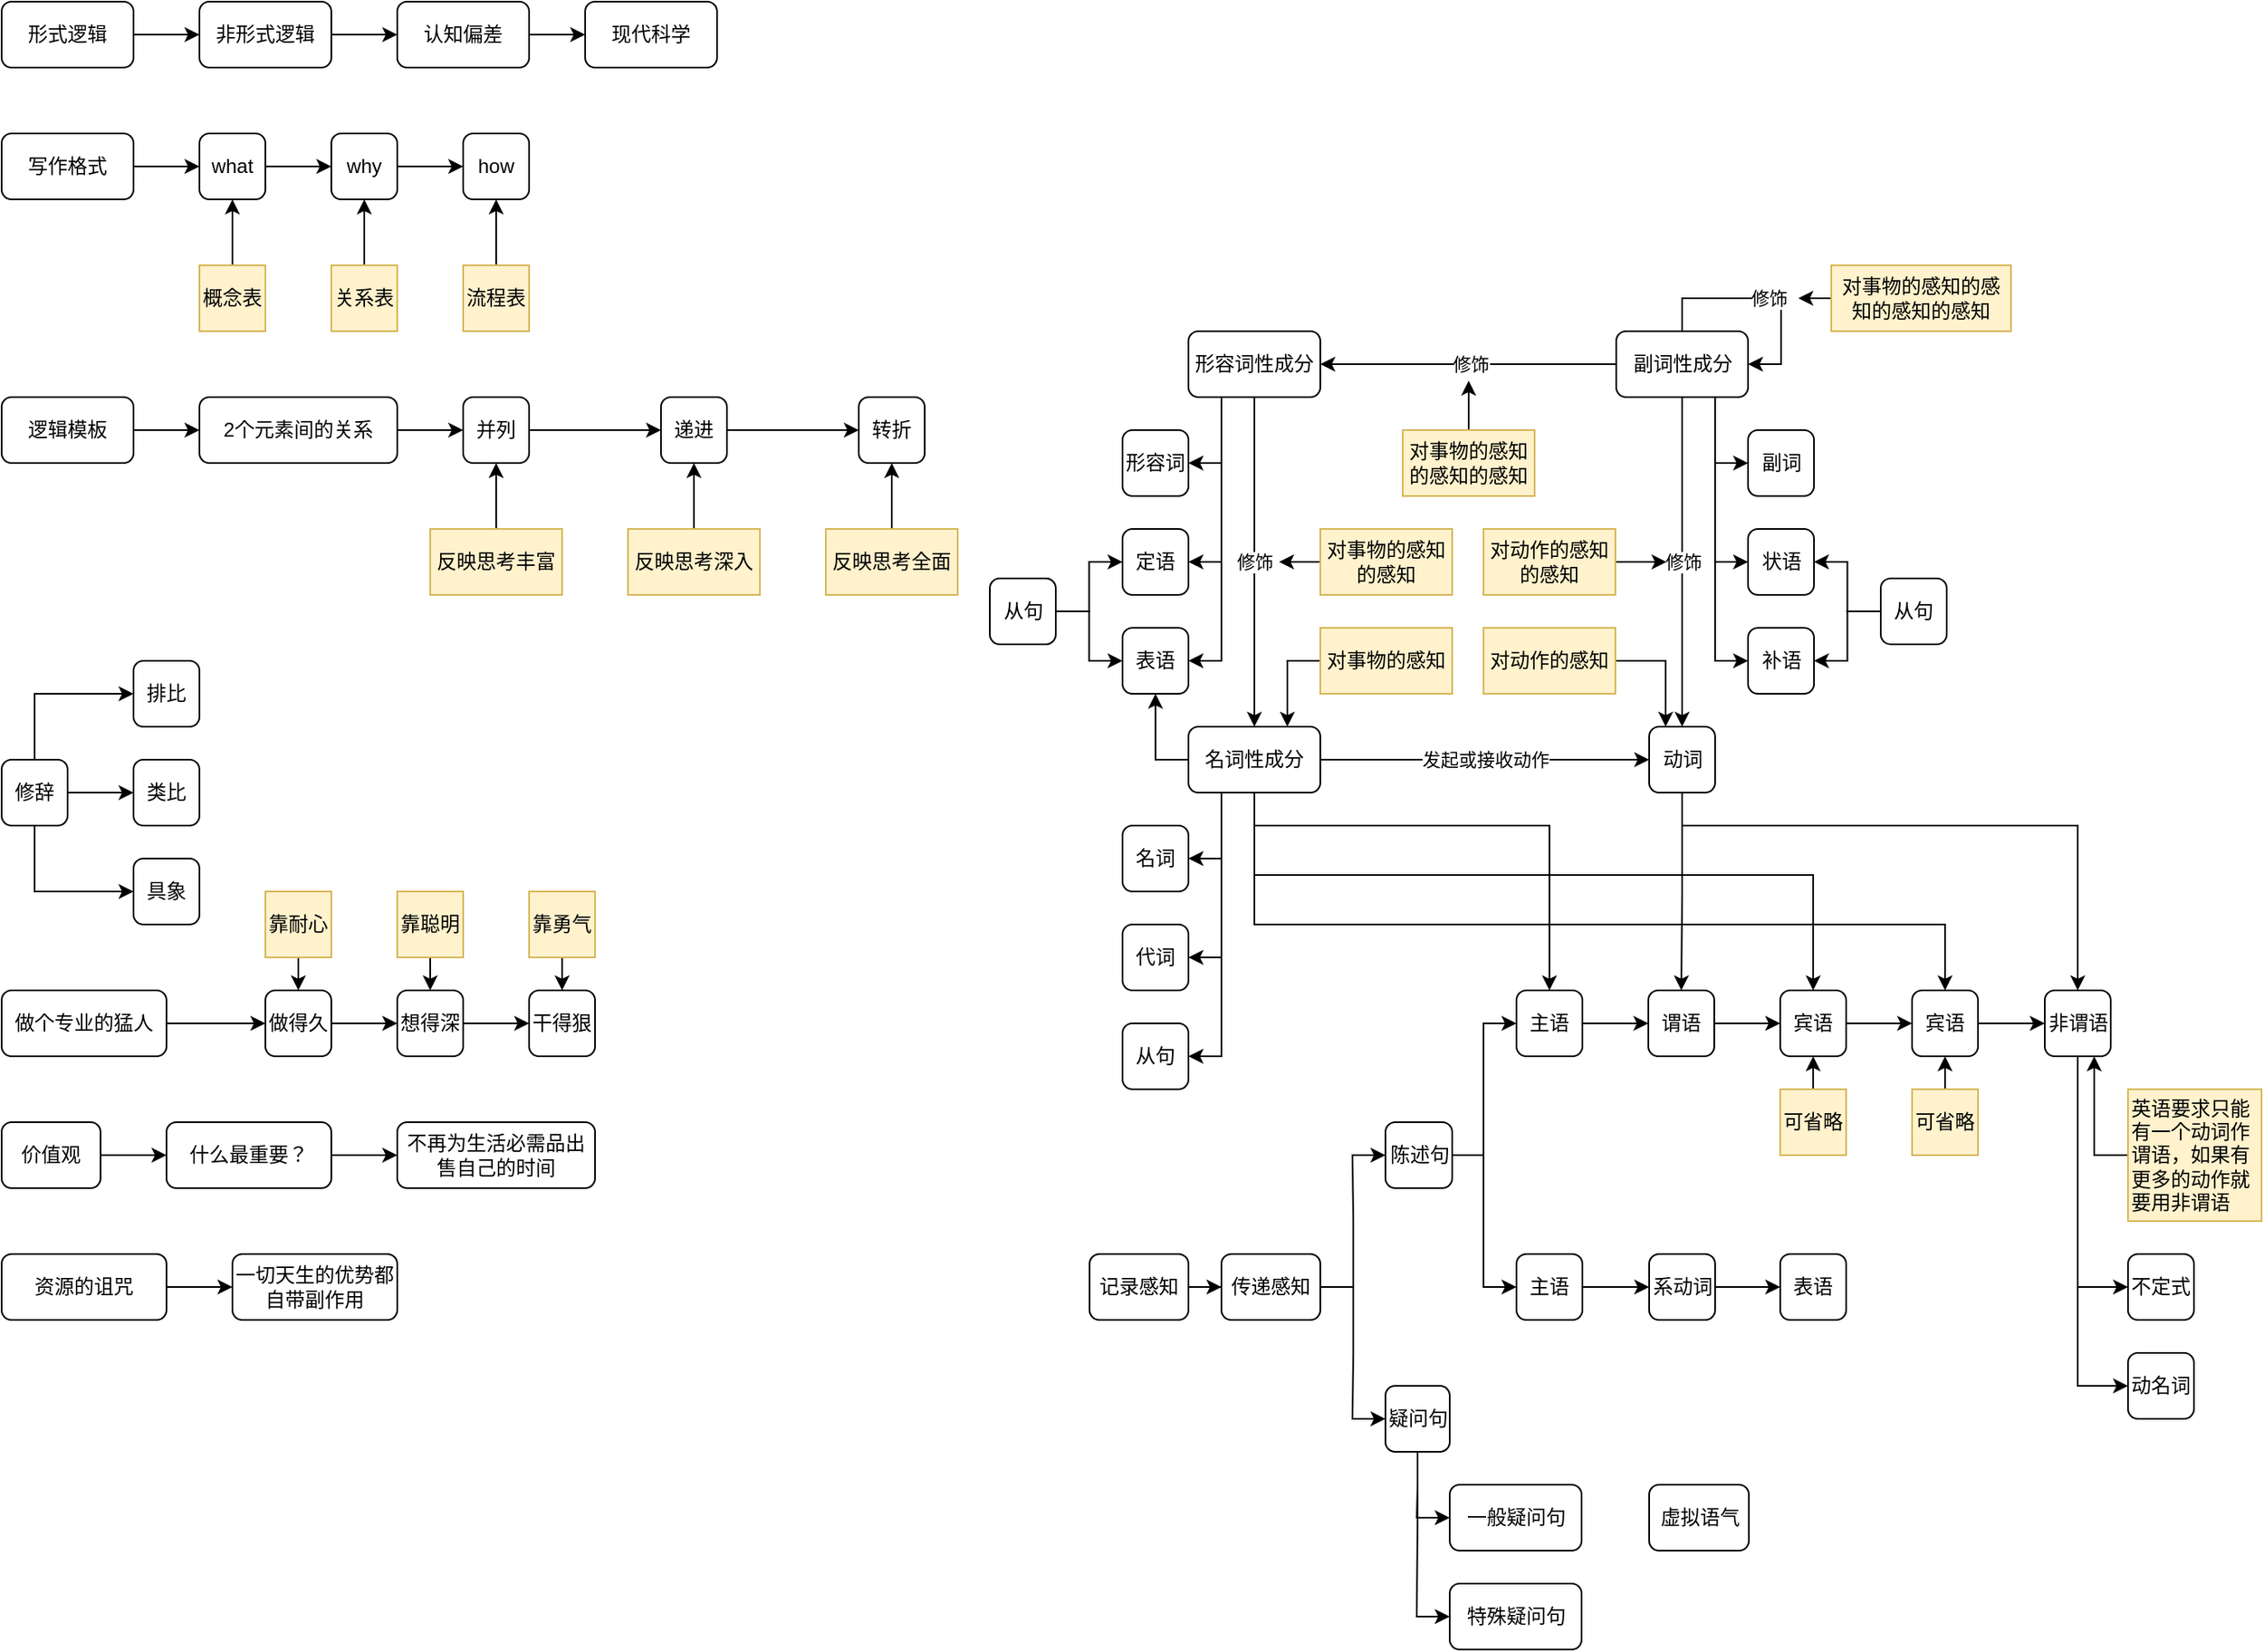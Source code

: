 <mxfile version="26.0.15">
  <diagram name="第 1 页" id="6ry_pnS2vJJyaQvhrR7t">
    <mxGraphModel dx="1050" dy="522" grid="1" gridSize="10" guides="1" tooltips="1" connect="1" arrows="1" fold="1" page="1" pageScale="1" pageWidth="827" pageHeight="1169" math="0" shadow="0">
      <root>
        <mxCell id="0" />
        <mxCell id="1" parent="0" />
        <mxCell id="5bShoopTlFWPeDc6z4Nc-4" value="" style="edgeStyle=orthogonalEdgeStyle;rounded=0;orthogonalLoop=1;jettySize=auto;html=1;" parent="1" source="5bShoopTlFWPeDc6z4Nc-1" target="5bShoopTlFWPeDc6z4Nc-2" edge="1">
          <mxGeometry relative="1" as="geometry" />
        </mxCell>
        <mxCell id="5bShoopTlFWPeDc6z4Nc-1" value="并列" style="rounded=1;whiteSpace=wrap;html=1;" parent="1" vertex="1">
          <mxGeometry x="320" y="560" width="40" height="40" as="geometry" />
        </mxCell>
        <mxCell id="5bShoopTlFWPeDc6z4Nc-5" value="" style="edgeStyle=orthogonalEdgeStyle;rounded=0;orthogonalLoop=1;jettySize=auto;html=1;" parent="1" source="5bShoopTlFWPeDc6z4Nc-2" target="5bShoopTlFWPeDc6z4Nc-3" edge="1">
          <mxGeometry relative="1" as="geometry" />
        </mxCell>
        <mxCell id="5bShoopTlFWPeDc6z4Nc-2" value="递进" style="rounded=1;whiteSpace=wrap;html=1;" parent="1" vertex="1">
          <mxGeometry x="440" y="560" width="40" height="40" as="geometry" />
        </mxCell>
        <mxCell id="5bShoopTlFWPeDc6z4Nc-3" value="转折" style="rounded=1;whiteSpace=wrap;html=1;" parent="1" vertex="1">
          <mxGeometry x="560" y="560" width="40" height="40" as="geometry" />
        </mxCell>
        <mxCell id="dy8uUhy22T9sQn6Ebb2S-6" value="" style="edgeStyle=orthogonalEdgeStyle;rounded=0;orthogonalLoop=1;jettySize=auto;html=1;" parent="1" source="5bShoopTlFWPeDc6z4Nc-6" target="5bShoopTlFWPeDc6z4Nc-1" edge="1">
          <mxGeometry relative="1" as="geometry" />
        </mxCell>
        <mxCell id="5bShoopTlFWPeDc6z4Nc-6" value="反映思考丰富" style="text;html=1;align=center;verticalAlign=middle;whiteSpace=wrap;rounded=0;fillColor=#fff2cc;strokeColor=#d6b656;" parent="1" vertex="1">
          <mxGeometry x="300" y="640" width="80" height="40" as="geometry" />
        </mxCell>
        <mxCell id="5bShoopTlFWPeDc6z4Nc-18" style="edgeStyle=orthogonalEdgeStyle;rounded=0;orthogonalLoop=1;jettySize=auto;html=1;" parent="1" source="5bShoopTlFWPeDc6z4Nc-7" target="5bShoopTlFWPeDc6z4Nc-2" edge="1">
          <mxGeometry relative="1" as="geometry" />
        </mxCell>
        <mxCell id="5bShoopTlFWPeDc6z4Nc-7" value="反映思考深入" style="text;html=1;align=center;verticalAlign=middle;whiteSpace=wrap;rounded=0;fillColor=#fff2cc;strokeColor=#d6b656;" parent="1" vertex="1">
          <mxGeometry x="420" y="640" width="80" height="40" as="geometry" />
        </mxCell>
        <mxCell id="dy8uUhy22T9sQn6Ebb2S-4" value="" style="edgeStyle=orthogonalEdgeStyle;rounded=0;orthogonalLoop=1;jettySize=auto;html=1;" parent="1" source="5bShoopTlFWPeDc6z4Nc-8" target="5bShoopTlFWPeDc6z4Nc-3" edge="1">
          <mxGeometry relative="1" as="geometry" />
        </mxCell>
        <mxCell id="5bShoopTlFWPeDc6z4Nc-8" value="反映思考全面" style="text;html=1;align=center;verticalAlign=middle;whiteSpace=wrap;rounded=0;fillColor=#fff2cc;strokeColor=#d6b656;" parent="1" vertex="1">
          <mxGeometry x="540" y="640" width="80" height="40" as="geometry" />
        </mxCell>
        <mxCell id="5bShoopTlFWPeDc6z4Nc-14" value="" style="edgeStyle=orthogonalEdgeStyle;rounded=0;orthogonalLoop=1;jettySize=auto;html=1;" parent="1" source="5bShoopTlFWPeDc6z4Nc-9" target="5bShoopTlFWPeDc6z4Nc-10" edge="1">
          <mxGeometry relative="1" as="geometry" />
        </mxCell>
        <mxCell id="5bShoopTlFWPeDc6z4Nc-9" value="写作格式" style="rounded=1;whiteSpace=wrap;html=1;" parent="1" vertex="1">
          <mxGeometry x="40" y="400" width="80" height="40" as="geometry" />
        </mxCell>
        <mxCell id="5bShoopTlFWPeDc6z4Nc-15" value="" style="edgeStyle=orthogonalEdgeStyle;rounded=0;orthogonalLoop=1;jettySize=auto;html=1;" parent="1" source="5bShoopTlFWPeDc6z4Nc-10" target="5bShoopTlFWPeDc6z4Nc-11" edge="1">
          <mxGeometry relative="1" as="geometry" />
        </mxCell>
        <mxCell id="5bShoopTlFWPeDc6z4Nc-10" value="what" style="rounded=1;whiteSpace=wrap;html=1;" parent="1" vertex="1">
          <mxGeometry x="160" y="400" width="40" height="40" as="geometry" />
        </mxCell>
        <mxCell id="5bShoopTlFWPeDc6z4Nc-16" value="" style="edgeStyle=orthogonalEdgeStyle;rounded=0;orthogonalLoop=1;jettySize=auto;html=1;" parent="1" source="5bShoopTlFWPeDc6z4Nc-11" target="5bShoopTlFWPeDc6z4Nc-12" edge="1">
          <mxGeometry relative="1" as="geometry" />
        </mxCell>
        <mxCell id="5bShoopTlFWPeDc6z4Nc-11" value="why" style="rounded=1;whiteSpace=wrap;html=1;" parent="1" vertex="1">
          <mxGeometry x="240" y="400" width="40" height="40" as="geometry" />
        </mxCell>
        <mxCell id="5bShoopTlFWPeDc6z4Nc-12" value="how" style="rounded=1;whiteSpace=wrap;html=1;" parent="1" vertex="1">
          <mxGeometry x="320" y="400" width="40" height="40" as="geometry" />
        </mxCell>
        <mxCell id="5bShoopTlFWPeDc6z4Nc-61" value="" style="edgeStyle=orthogonalEdgeStyle;rounded=0;orthogonalLoop=1;jettySize=auto;html=1;" parent="1" source="5bShoopTlFWPeDc6z4Nc-13" target="5bShoopTlFWPeDc6z4Nc-60" edge="1">
          <mxGeometry relative="1" as="geometry" />
        </mxCell>
        <mxCell id="5bShoopTlFWPeDc6z4Nc-13" value="逻辑模板" style="rounded=1;whiteSpace=wrap;html=1;" parent="1" vertex="1">
          <mxGeometry x="40" y="560" width="80" height="40" as="geometry" />
        </mxCell>
        <mxCell id="5bShoopTlFWPeDc6z4Nc-24" value="" style="edgeStyle=orthogonalEdgeStyle;rounded=0;orthogonalLoop=1;jettySize=auto;html=1;" parent="1" source="5bShoopTlFWPeDc6z4Nc-21" target="5bShoopTlFWPeDc6z4Nc-10" edge="1">
          <mxGeometry relative="1" as="geometry" />
        </mxCell>
        <mxCell id="5bShoopTlFWPeDc6z4Nc-21" value="概念表" style="text;html=1;align=center;verticalAlign=middle;whiteSpace=wrap;rounded=0;fillColor=#fff2cc;strokeColor=#d6b656;" parent="1" vertex="1">
          <mxGeometry x="160" y="480" width="40" height="40" as="geometry" />
        </mxCell>
        <mxCell id="5bShoopTlFWPeDc6z4Nc-25" value="" style="edgeStyle=orthogonalEdgeStyle;rounded=0;orthogonalLoop=1;jettySize=auto;html=1;" parent="1" source="5bShoopTlFWPeDc6z4Nc-22" target="5bShoopTlFWPeDc6z4Nc-11" edge="1">
          <mxGeometry relative="1" as="geometry" />
        </mxCell>
        <mxCell id="5bShoopTlFWPeDc6z4Nc-22" value="关系表" style="text;html=1;align=center;verticalAlign=middle;whiteSpace=wrap;rounded=0;fillColor=#fff2cc;strokeColor=#d6b656;" parent="1" vertex="1">
          <mxGeometry x="240" y="480" width="40" height="40" as="geometry" />
        </mxCell>
        <mxCell id="5bShoopTlFWPeDc6z4Nc-26" value="" style="edgeStyle=orthogonalEdgeStyle;rounded=0;orthogonalLoop=1;jettySize=auto;html=1;" parent="1" source="5bShoopTlFWPeDc6z4Nc-23" target="5bShoopTlFWPeDc6z4Nc-12" edge="1">
          <mxGeometry relative="1" as="geometry" />
        </mxCell>
        <mxCell id="5bShoopTlFWPeDc6z4Nc-23" value="流程表" style="text;html=1;align=center;verticalAlign=middle;whiteSpace=wrap;rounded=0;fillColor=#fff2cc;strokeColor=#d6b656;" parent="1" vertex="1">
          <mxGeometry x="320" y="480" width="40" height="40" as="geometry" />
        </mxCell>
        <mxCell id="39l9zTleFLtUQJY5lR-o-71" style="edgeStyle=orthogonalEdgeStyle;rounded=0;orthogonalLoop=1;jettySize=auto;html=1;exitX=0;exitY=0.5;exitDx=0;exitDy=0;entryX=0.75;entryY=0;entryDx=0;entryDy=0;" parent="1" source="5bShoopTlFWPeDc6z4Nc-38" target="39l9zTleFLtUQJY5lR-o-48" edge="1">
          <mxGeometry relative="1" as="geometry" />
        </mxCell>
        <mxCell id="5bShoopTlFWPeDc6z4Nc-38" value="对事物的感知" style="text;html=1;align=center;verticalAlign=middle;whiteSpace=wrap;rounded=0;fillColor=#fff2cc;strokeColor=#d6b656;" parent="1" vertex="1">
          <mxGeometry x="840" y="700" width="80" height="40" as="geometry" />
        </mxCell>
        <mxCell id="39l9zTleFLtUQJY5lR-o-72" style="edgeStyle=orthogonalEdgeStyle;rounded=0;orthogonalLoop=1;jettySize=auto;html=1;exitX=1;exitY=0.5;exitDx=0;exitDy=0;entryX=0.25;entryY=0;entryDx=0;entryDy=0;" parent="1" source="5bShoopTlFWPeDc6z4Nc-39" target="39l9zTleFLtUQJY5lR-o-62" edge="1">
          <mxGeometry relative="1" as="geometry" />
        </mxCell>
        <mxCell id="5bShoopTlFWPeDc6z4Nc-39" value="对动作的感知" style="text;html=1;align=center;verticalAlign=middle;whiteSpace=wrap;rounded=0;fillColor=#fff2cc;strokeColor=#d6b656;" parent="1" vertex="1">
          <mxGeometry x="939" y="700" width="80" height="40" as="geometry" />
        </mxCell>
        <mxCell id="39l9zTleFLtUQJY5lR-o-74" style="edgeStyle=orthogonalEdgeStyle;rounded=0;orthogonalLoop=1;jettySize=auto;html=1;exitX=0;exitY=0.5;exitDx=0;exitDy=0;" parent="1" source="5bShoopTlFWPeDc6z4Nc-42" edge="1">
          <mxGeometry relative="1" as="geometry">
            <mxPoint x="815" y="660" as="targetPoint" />
          </mxGeometry>
        </mxCell>
        <mxCell id="5bShoopTlFWPeDc6z4Nc-42" value="对事物的感知的感知" style="text;html=1;align=center;verticalAlign=middle;whiteSpace=wrap;rounded=0;fillColor=#fff2cc;strokeColor=#d6b656;" parent="1" vertex="1">
          <mxGeometry x="840" y="640" width="80" height="40" as="geometry" />
        </mxCell>
        <mxCell id="39l9zTleFLtUQJY5lR-o-73" style="edgeStyle=orthogonalEdgeStyle;rounded=0;orthogonalLoop=1;jettySize=auto;html=1;exitX=1;exitY=0.5;exitDx=0;exitDy=0;" parent="1" source="5bShoopTlFWPeDc6z4Nc-44" edge="1">
          <mxGeometry relative="1" as="geometry">
            <mxPoint x="1050" y="660" as="targetPoint" />
            <Array as="points" />
          </mxGeometry>
        </mxCell>
        <mxCell id="5bShoopTlFWPeDc6z4Nc-44" value="对动作的感知的感知" style="text;html=1;align=center;verticalAlign=middle;whiteSpace=wrap;rounded=0;fillColor=#fff2cc;strokeColor=#d6b656;" parent="1" vertex="1">
          <mxGeometry x="939" y="640" width="80" height="40" as="geometry" />
        </mxCell>
        <mxCell id="5bShoopTlFWPeDc6z4Nc-48" value="" style="edgeStyle=orthogonalEdgeStyle;rounded=0;orthogonalLoop=1;jettySize=auto;html=1;" parent="1" source="5bShoopTlFWPeDc6z4Nc-46" target="5bShoopTlFWPeDc6z4Nc-47" edge="1">
          <mxGeometry relative="1" as="geometry" />
        </mxCell>
        <mxCell id="5bShoopTlFWPeDc6z4Nc-46" value="记录感知" style="rounded=1;whiteSpace=wrap;html=1;" parent="1" vertex="1">
          <mxGeometry x="700" y="1080" width="60" height="40" as="geometry" />
        </mxCell>
        <mxCell id="39l9zTleFLtUQJY5lR-o-96" style="edgeStyle=orthogonalEdgeStyle;rounded=0;orthogonalLoop=1;jettySize=auto;html=1;exitX=1;exitY=0.5;exitDx=0;exitDy=0;entryX=0;entryY=0.5;entryDx=0;entryDy=0;" parent="1" source="5bShoopTlFWPeDc6z4Nc-47" target="39l9zTleFLtUQJY5lR-o-95" edge="1">
          <mxGeometry relative="1" as="geometry" />
        </mxCell>
        <mxCell id="39l9zTleFLtUQJY5lR-o-97" style="edgeStyle=orthogonalEdgeStyle;rounded=0;orthogonalLoop=1;jettySize=auto;html=1;exitX=1;exitY=0.5;exitDx=0;exitDy=0;entryX=0;entryY=0.5;entryDx=0;entryDy=0;" parent="1" source="5bShoopTlFWPeDc6z4Nc-47" target="39l9zTleFLtUQJY5lR-o-53" edge="1">
          <mxGeometry relative="1" as="geometry" />
        </mxCell>
        <mxCell id="5bShoopTlFWPeDc6z4Nc-47" value="传递感知" style="rounded=1;whiteSpace=wrap;html=1;" parent="1" vertex="1">
          <mxGeometry x="780" y="1080" width="60" height="40" as="geometry" />
        </mxCell>
        <mxCell id="5bShoopTlFWPeDc6z4Nc-53" value="" style="edgeStyle=orthogonalEdgeStyle;rounded=0;orthogonalLoop=1;jettySize=auto;html=1;" parent="1" source="5bShoopTlFWPeDc6z4Nc-49" target="5bShoopTlFWPeDc6z4Nc-50" edge="1">
          <mxGeometry relative="1" as="geometry" />
        </mxCell>
        <mxCell id="5bShoopTlFWPeDc6z4Nc-49" value="形式逻辑" style="rounded=1;whiteSpace=wrap;html=1;" parent="1" vertex="1">
          <mxGeometry x="40" y="320" width="80" height="40" as="geometry" />
        </mxCell>
        <mxCell id="5bShoopTlFWPeDc6z4Nc-54" value="" style="edgeStyle=orthogonalEdgeStyle;rounded=0;orthogonalLoop=1;jettySize=auto;html=1;" parent="1" source="5bShoopTlFWPeDc6z4Nc-50" target="5bShoopTlFWPeDc6z4Nc-52" edge="1">
          <mxGeometry relative="1" as="geometry" />
        </mxCell>
        <mxCell id="5bShoopTlFWPeDc6z4Nc-50" value="非形式逻辑" style="rounded=1;whiteSpace=wrap;html=1;" parent="1" vertex="1">
          <mxGeometry x="160" y="320" width="80" height="40" as="geometry" />
        </mxCell>
        <mxCell id="dy8uUhy22T9sQn6Ebb2S-2" value="" style="edgeStyle=orthogonalEdgeStyle;rounded=0;orthogonalLoop=1;jettySize=auto;html=1;" parent="1" source="5bShoopTlFWPeDc6z4Nc-52" target="dy8uUhy22T9sQn6Ebb2S-1" edge="1">
          <mxGeometry relative="1" as="geometry" />
        </mxCell>
        <mxCell id="5bShoopTlFWPeDc6z4Nc-52" value="认知偏差" style="rounded=1;whiteSpace=wrap;html=1;" parent="1" vertex="1">
          <mxGeometry x="280" y="320" width="80" height="40" as="geometry" />
        </mxCell>
        <mxCell id="5bShoopTlFWPeDc6z4Nc-57" style="edgeStyle=orthogonalEdgeStyle;rounded=0;orthogonalLoop=1;jettySize=auto;html=1;exitX=0.5;exitY=0;exitDx=0;exitDy=0;" parent="1" source="5bShoopTlFWPeDc6z4Nc-56" edge="1">
          <mxGeometry relative="1" as="geometry">
            <mxPoint x="930" y="550" as="targetPoint" />
          </mxGeometry>
        </mxCell>
        <mxCell id="5bShoopTlFWPeDc6z4Nc-56" value="对事物的感知的感知的感知" style="text;html=1;align=center;verticalAlign=middle;whiteSpace=wrap;rounded=0;fillColor=#fff2cc;strokeColor=#d6b656;" parent="1" vertex="1">
          <mxGeometry x="890" y="580" width="80" height="40" as="geometry" />
        </mxCell>
        <mxCell id="5bShoopTlFWPeDc6z4Nc-59" value="" style="edgeStyle=orthogonalEdgeStyle;rounded=0;orthogonalLoop=1;jettySize=auto;html=1;exitX=0;exitY=0.5;exitDx=0;exitDy=0;" parent="1" source="5bShoopTlFWPeDc6z4Nc-58" edge="1">
          <mxGeometry relative="1" as="geometry">
            <mxPoint x="1130" y="500" as="targetPoint" />
            <Array as="points" />
          </mxGeometry>
        </mxCell>
        <mxCell id="5bShoopTlFWPeDc6z4Nc-58" value="对事物的感知的感知的感知的感知" style="text;html=1;align=center;verticalAlign=middle;whiteSpace=wrap;rounded=0;fillColor=#fff2cc;strokeColor=#d6b656;" parent="1" vertex="1">
          <mxGeometry x="1150" y="480" width="109" height="40" as="geometry" />
        </mxCell>
        <mxCell id="5bShoopTlFWPeDc6z4Nc-62" value="" style="edgeStyle=orthogonalEdgeStyle;rounded=0;orthogonalLoop=1;jettySize=auto;html=1;" parent="1" source="5bShoopTlFWPeDc6z4Nc-60" target="5bShoopTlFWPeDc6z4Nc-1" edge="1">
          <mxGeometry relative="1" as="geometry" />
        </mxCell>
        <mxCell id="5bShoopTlFWPeDc6z4Nc-60" value="2个元素间的关系" style="rounded=1;whiteSpace=wrap;html=1;" parent="1" vertex="1">
          <mxGeometry x="160" y="560" width="120" height="40" as="geometry" />
        </mxCell>
        <mxCell id="dy8uUhy22T9sQn6Ebb2S-1" value="现代科学" style="rounded=1;whiteSpace=wrap;html=1;" parent="1" vertex="1">
          <mxGeometry x="394" y="320" width="80" height="40" as="geometry" />
        </mxCell>
        <mxCell id="dy8uUhy22T9sQn6Ebb2S-11" style="edgeStyle=orthogonalEdgeStyle;rounded=0;orthogonalLoop=1;jettySize=auto;html=1;exitX=0.5;exitY=0;exitDx=0;exitDy=0;entryX=0;entryY=0.5;entryDx=0;entryDy=0;" parent="1" source="dy8uUhy22T9sQn6Ebb2S-7" target="dy8uUhy22T9sQn6Ebb2S-8" edge="1">
          <mxGeometry relative="1" as="geometry" />
        </mxCell>
        <mxCell id="dy8uUhy22T9sQn6Ebb2S-12" style="edgeStyle=orthogonalEdgeStyle;rounded=0;orthogonalLoop=1;jettySize=auto;html=1;exitX=0.5;exitY=1;exitDx=0;exitDy=0;entryX=0;entryY=0.5;entryDx=0;entryDy=0;" parent="1" source="dy8uUhy22T9sQn6Ebb2S-7" target="dy8uUhy22T9sQn6Ebb2S-10" edge="1">
          <mxGeometry relative="1" as="geometry" />
        </mxCell>
        <mxCell id="dy8uUhy22T9sQn6Ebb2S-13" value="" style="edgeStyle=orthogonalEdgeStyle;rounded=0;orthogonalLoop=1;jettySize=auto;html=1;" parent="1" source="dy8uUhy22T9sQn6Ebb2S-7" target="dy8uUhy22T9sQn6Ebb2S-9" edge="1">
          <mxGeometry relative="1" as="geometry" />
        </mxCell>
        <mxCell id="dy8uUhy22T9sQn6Ebb2S-7" value="修辞" style="rounded=1;whiteSpace=wrap;html=1;" parent="1" vertex="1">
          <mxGeometry x="40" y="780" width="40" height="40" as="geometry" />
        </mxCell>
        <mxCell id="dy8uUhy22T9sQn6Ebb2S-8" value="排比" style="rounded=1;whiteSpace=wrap;html=1;" parent="1" vertex="1">
          <mxGeometry x="120" y="720" width="40" height="40" as="geometry" />
        </mxCell>
        <mxCell id="dy8uUhy22T9sQn6Ebb2S-9" value="类比" style="rounded=1;whiteSpace=wrap;html=1;" parent="1" vertex="1">
          <mxGeometry x="120" y="780" width="40" height="40" as="geometry" />
        </mxCell>
        <mxCell id="dy8uUhy22T9sQn6Ebb2S-10" value="具象" style="rounded=1;whiteSpace=wrap;html=1;" parent="1" vertex="1">
          <mxGeometry x="120" y="840" width="40" height="40" as="geometry" />
        </mxCell>
        <mxCell id="dy8uUhy22T9sQn6Ebb2S-18" value="" style="edgeStyle=orthogonalEdgeStyle;rounded=0;orthogonalLoop=1;jettySize=auto;html=1;" parent="1" source="dy8uUhy22T9sQn6Ebb2S-14" target="dy8uUhy22T9sQn6Ebb2S-15" edge="1">
          <mxGeometry relative="1" as="geometry" />
        </mxCell>
        <mxCell id="dy8uUhy22T9sQn6Ebb2S-14" value="做个专业的猛人" style="rounded=1;whiteSpace=wrap;html=1;" parent="1" vertex="1">
          <mxGeometry x="40" y="920" width="100" height="40" as="geometry" />
        </mxCell>
        <mxCell id="dy8uUhy22T9sQn6Ebb2S-19" value="" style="edgeStyle=orthogonalEdgeStyle;rounded=0;orthogonalLoop=1;jettySize=auto;html=1;" parent="1" source="dy8uUhy22T9sQn6Ebb2S-15" target="dy8uUhy22T9sQn6Ebb2S-16" edge="1">
          <mxGeometry relative="1" as="geometry" />
        </mxCell>
        <mxCell id="dy8uUhy22T9sQn6Ebb2S-15" value="做得久" style="rounded=1;whiteSpace=wrap;html=1;" parent="1" vertex="1">
          <mxGeometry x="200" y="920" width="40" height="40" as="geometry" />
        </mxCell>
        <mxCell id="dy8uUhy22T9sQn6Ebb2S-20" value="" style="edgeStyle=orthogonalEdgeStyle;rounded=0;orthogonalLoop=1;jettySize=auto;html=1;" parent="1" source="dy8uUhy22T9sQn6Ebb2S-16" target="dy8uUhy22T9sQn6Ebb2S-17" edge="1">
          <mxGeometry relative="1" as="geometry" />
        </mxCell>
        <mxCell id="dy8uUhy22T9sQn6Ebb2S-16" value="想得深" style="rounded=1;whiteSpace=wrap;html=1;" parent="1" vertex="1">
          <mxGeometry x="280" y="920" width="40" height="40" as="geometry" />
        </mxCell>
        <mxCell id="dy8uUhy22T9sQn6Ebb2S-17" value="干得狠" style="rounded=1;whiteSpace=wrap;html=1;" parent="1" vertex="1">
          <mxGeometry x="360" y="920" width="40" height="40" as="geometry" />
        </mxCell>
        <mxCell id="dy8uUhy22T9sQn6Ebb2S-25" value="" style="edgeStyle=orthogonalEdgeStyle;rounded=0;orthogonalLoop=1;jettySize=auto;html=1;" parent="1" source="dy8uUhy22T9sQn6Ebb2S-22" target="dy8uUhy22T9sQn6Ebb2S-23" edge="1">
          <mxGeometry relative="1" as="geometry" />
        </mxCell>
        <mxCell id="dy8uUhy22T9sQn6Ebb2S-22" value="价值观" style="rounded=1;whiteSpace=wrap;html=1;" parent="1" vertex="1">
          <mxGeometry x="40" y="1000" width="60" height="40" as="geometry" />
        </mxCell>
        <mxCell id="dy8uUhy22T9sQn6Ebb2S-26" value="" style="edgeStyle=orthogonalEdgeStyle;rounded=0;orthogonalLoop=1;jettySize=auto;html=1;" parent="1" source="dy8uUhy22T9sQn6Ebb2S-23" target="dy8uUhy22T9sQn6Ebb2S-24" edge="1">
          <mxGeometry relative="1" as="geometry" />
        </mxCell>
        <mxCell id="dy8uUhy22T9sQn6Ebb2S-23" value="什么最重要？" style="rounded=1;whiteSpace=wrap;html=1;" parent="1" vertex="1">
          <mxGeometry x="140" y="1000" width="100" height="40" as="geometry" />
        </mxCell>
        <mxCell id="dy8uUhy22T9sQn6Ebb2S-24" value="不再为生活必需品出售自己的时间" style="rounded=1;whiteSpace=wrap;html=1;" parent="1" vertex="1">
          <mxGeometry x="280" y="1000" width="120" height="40" as="geometry" />
        </mxCell>
        <mxCell id="dy8uUhy22T9sQn6Ebb2S-29" value="" style="edgeStyle=orthogonalEdgeStyle;rounded=0;orthogonalLoop=1;jettySize=auto;html=1;" parent="1" source="dy8uUhy22T9sQn6Ebb2S-27" target="dy8uUhy22T9sQn6Ebb2S-28" edge="1">
          <mxGeometry relative="1" as="geometry" />
        </mxCell>
        <mxCell id="dy8uUhy22T9sQn6Ebb2S-27" value="资源的诅咒" style="rounded=1;whiteSpace=wrap;html=1;" parent="1" vertex="1">
          <mxGeometry x="40" y="1080" width="100" height="40" as="geometry" />
        </mxCell>
        <mxCell id="dy8uUhy22T9sQn6Ebb2S-28" value="一切天生的优势都自带副作用" style="rounded=1;whiteSpace=wrap;html=1;" parent="1" vertex="1">
          <mxGeometry x="180" y="1080" width="100" height="40" as="geometry" />
        </mxCell>
        <mxCell id="dy8uUhy22T9sQn6Ebb2S-34" style="edgeStyle=orthogonalEdgeStyle;rounded=0;orthogonalLoop=1;jettySize=auto;html=1;exitX=0.5;exitY=1;exitDx=0;exitDy=0;entryX=0.5;entryY=0;entryDx=0;entryDy=0;" parent="1" source="dy8uUhy22T9sQn6Ebb2S-30" target="dy8uUhy22T9sQn6Ebb2S-15" edge="1">
          <mxGeometry relative="1" as="geometry" />
        </mxCell>
        <mxCell id="dy8uUhy22T9sQn6Ebb2S-30" value="靠耐心" style="text;html=1;align=center;verticalAlign=middle;whiteSpace=wrap;rounded=0;fillColor=#fff2cc;strokeColor=#d6b656;" parent="1" vertex="1">
          <mxGeometry x="200" y="860" width="40" height="40" as="geometry" />
        </mxCell>
        <mxCell id="dy8uUhy22T9sQn6Ebb2S-35" style="edgeStyle=orthogonalEdgeStyle;rounded=0;orthogonalLoop=1;jettySize=auto;html=1;exitX=0.5;exitY=1;exitDx=0;exitDy=0;entryX=0.5;entryY=0;entryDx=0;entryDy=0;" parent="1" source="dy8uUhy22T9sQn6Ebb2S-31" target="dy8uUhy22T9sQn6Ebb2S-16" edge="1">
          <mxGeometry relative="1" as="geometry" />
        </mxCell>
        <mxCell id="dy8uUhy22T9sQn6Ebb2S-31" value="靠聪明" style="text;html=1;align=center;verticalAlign=middle;whiteSpace=wrap;rounded=0;fillColor=#fff2cc;strokeColor=#d6b656;" parent="1" vertex="1">
          <mxGeometry x="280" y="860" width="40" height="40" as="geometry" />
        </mxCell>
        <mxCell id="dy8uUhy22T9sQn6Ebb2S-36" style="edgeStyle=orthogonalEdgeStyle;rounded=0;orthogonalLoop=1;jettySize=auto;html=1;exitX=0.5;exitY=1;exitDx=0;exitDy=0;entryX=0.5;entryY=0;entryDx=0;entryDy=0;" parent="1" source="dy8uUhy22T9sQn6Ebb2S-32" target="dy8uUhy22T9sQn6Ebb2S-17" edge="1">
          <mxGeometry relative="1" as="geometry" />
        </mxCell>
        <mxCell id="dy8uUhy22T9sQn6Ebb2S-32" value="靠勇气" style="text;html=1;align=center;verticalAlign=middle;whiteSpace=wrap;rounded=0;fillColor=#fff2cc;strokeColor=#d6b656;" parent="1" vertex="1">
          <mxGeometry x="360" y="860" width="40" height="40" as="geometry" />
        </mxCell>
        <mxCell id="39l9zTleFLtUQJY5lR-o-7" value="" style="edgeStyle=orthogonalEdgeStyle;rounded=0;orthogonalLoop=1;jettySize=auto;html=1;" parent="1" source="39l9zTleFLtUQJY5lR-o-1" target="39l9zTleFLtUQJY5lR-o-2" edge="1">
          <mxGeometry relative="1" as="geometry" />
        </mxCell>
        <mxCell id="39l9zTleFLtUQJY5lR-o-1" value="主语" style="rounded=1;whiteSpace=wrap;html=1;" parent="1" vertex="1">
          <mxGeometry x="959" y="920" width="40" height="40" as="geometry" />
        </mxCell>
        <mxCell id="39l9zTleFLtUQJY5lR-o-6" value="" style="edgeStyle=orthogonalEdgeStyle;rounded=0;orthogonalLoop=1;jettySize=auto;html=1;" parent="1" source="39l9zTleFLtUQJY5lR-o-2" target="39l9zTleFLtUQJY5lR-o-3" edge="1">
          <mxGeometry relative="1" as="geometry" />
        </mxCell>
        <mxCell id="39l9zTleFLtUQJY5lR-o-2" value="谓语" style="rounded=1;whiteSpace=wrap;html=1;" parent="1" vertex="1">
          <mxGeometry x="1039" y="920" width="40" height="40" as="geometry" />
        </mxCell>
        <mxCell id="39l9zTleFLtUQJY5lR-o-5" value="" style="edgeStyle=orthogonalEdgeStyle;rounded=0;orthogonalLoop=1;jettySize=auto;html=1;" parent="1" source="39l9zTleFLtUQJY5lR-o-3" target="39l9zTleFLtUQJY5lR-o-4" edge="1">
          <mxGeometry relative="1" as="geometry" />
        </mxCell>
        <mxCell id="39l9zTleFLtUQJY5lR-o-3" value="宾语" style="rounded=1;whiteSpace=wrap;html=1;" parent="1" vertex="1">
          <mxGeometry x="1119" y="920" width="40" height="40" as="geometry" />
        </mxCell>
        <mxCell id="39l9zTleFLtUQJY5lR-o-92" value="" style="edgeStyle=orthogonalEdgeStyle;rounded=0;orthogonalLoop=1;jettySize=auto;html=1;" parent="1" source="39l9zTleFLtUQJY5lR-o-4" target="39l9zTleFLtUQJY5lR-o-20" edge="1">
          <mxGeometry relative="1" as="geometry" />
        </mxCell>
        <mxCell id="39l9zTleFLtUQJY5lR-o-4" value="宾语" style="rounded=1;whiteSpace=wrap;html=1;" parent="1" vertex="1">
          <mxGeometry x="1199" y="920" width="40" height="40" as="geometry" />
        </mxCell>
        <mxCell id="39l9zTleFLtUQJY5lR-o-15" style="edgeStyle=orthogonalEdgeStyle;rounded=0;orthogonalLoop=1;jettySize=auto;html=1;exitX=0.5;exitY=0;exitDx=0;exitDy=0;entryX=0.5;entryY=1;entryDx=0;entryDy=0;" parent="1" source="39l9zTleFLtUQJY5lR-o-13" target="39l9zTleFLtUQJY5lR-o-3" edge="1">
          <mxGeometry relative="1" as="geometry" />
        </mxCell>
        <mxCell id="39l9zTleFLtUQJY5lR-o-13" value="可省略" style="text;html=1;align=left;verticalAlign=middle;whiteSpace=wrap;rounded=0;fillColor=#fff2cc;strokeColor=#d6b656;" parent="1" vertex="1">
          <mxGeometry x="1119" y="980" width="40" height="40" as="geometry" />
        </mxCell>
        <mxCell id="39l9zTleFLtUQJY5lR-o-16" style="edgeStyle=orthogonalEdgeStyle;rounded=0;orthogonalLoop=1;jettySize=auto;html=1;exitX=0.5;exitY=0;exitDx=0;exitDy=0;entryX=0.5;entryY=1;entryDx=0;entryDy=0;" parent="1" source="39l9zTleFLtUQJY5lR-o-14" target="39l9zTleFLtUQJY5lR-o-4" edge="1">
          <mxGeometry relative="1" as="geometry" />
        </mxCell>
        <mxCell id="39l9zTleFLtUQJY5lR-o-14" value="可省略" style="text;html=1;align=left;verticalAlign=middle;whiteSpace=wrap;rounded=0;fillColor=#fff2cc;strokeColor=#d6b656;" parent="1" vertex="1">
          <mxGeometry x="1199" y="980" width="40" height="40" as="geometry" />
        </mxCell>
        <mxCell id="39l9zTleFLtUQJY5lR-o-17" value="定语" style="rounded=1;whiteSpace=wrap;html=1;" parent="1" vertex="1">
          <mxGeometry x="720" y="640" width="40" height="40" as="geometry" />
        </mxCell>
        <mxCell id="39l9zTleFLtUQJY5lR-o-18" value="状语" style="rounded=1;whiteSpace=wrap;html=1;" parent="1" vertex="1">
          <mxGeometry x="1099.5" y="640" width="40" height="40" as="geometry" />
        </mxCell>
        <mxCell id="39l9zTleFLtUQJY5lR-o-80" style="edgeStyle=orthogonalEdgeStyle;rounded=0;orthogonalLoop=1;jettySize=auto;html=1;exitX=0.5;exitY=1;exitDx=0;exitDy=0;entryX=0;entryY=0.5;entryDx=0;entryDy=0;" parent="1" source="39l9zTleFLtUQJY5lR-o-20" target="39l9zTleFLtUQJY5lR-o-21" edge="1">
          <mxGeometry relative="1" as="geometry" />
        </mxCell>
        <mxCell id="39l9zTleFLtUQJY5lR-o-81" style="edgeStyle=orthogonalEdgeStyle;rounded=0;orthogonalLoop=1;jettySize=auto;html=1;exitX=0.5;exitY=1;exitDx=0;exitDy=0;entryX=0;entryY=0.5;entryDx=0;entryDy=0;" parent="1" source="39l9zTleFLtUQJY5lR-o-20" target="39l9zTleFLtUQJY5lR-o-22" edge="1">
          <mxGeometry relative="1" as="geometry" />
        </mxCell>
        <mxCell id="39l9zTleFLtUQJY5lR-o-20" value="非谓语" style="rounded=1;whiteSpace=wrap;html=1;" parent="1" vertex="1">
          <mxGeometry x="1279.5" y="920" width="40" height="40" as="geometry" />
        </mxCell>
        <mxCell id="39l9zTleFLtUQJY5lR-o-21" value="不定式" style="rounded=1;whiteSpace=wrap;html=1;" parent="1" vertex="1">
          <mxGeometry x="1330" y="1080" width="40" height="40" as="geometry" />
        </mxCell>
        <mxCell id="39l9zTleFLtUQJY5lR-o-22" value="动名词" style="rounded=1;whiteSpace=wrap;html=1;" parent="1" vertex="1">
          <mxGeometry x="1330" y="1140" width="40" height="40" as="geometry" />
        </mxCell>
        <mxCell id="39l9zTleFLtUQJY5lR-o-35" value="" style="edgeStyle=orthogonalEdgeStyle;rounded=0;orthogonalLoop=1;jettySize=auto;html=1;entryX=1;entryY=0.5;entryDx=0;entryDy=0;exitX=0.25;exitY=1;exitDx=0;exitDy=0;" parent="1" source="39l9zTleFLtUQJY5lR-o-48" target="39l9zTleFLtUQJY5lR-o-34" edge="1">
          <mxGeometry relative="1" as="geometry">
            <mxPoint x="840" y="740" as="sourcePoint" />
          </mxGeometry>
        </mxCell>
        <mxCell id="39l9zTleFLtUQJY5lR-o-41" style="edgeStyle=orthogonalEdgeStyle;rounded=0;orthogonalLoop=1;jettySize=auto;html=1;exitX=0.25;exitY=1;exitDx=0;exitDy=0;entryX=1;entryY=0.5;entryDx=0;entryDy=0;" parent="1" source="39l9zTleFLtUQJY5lR-o-48" target="39l9zTleFLtUQJY5lR-o-40" edge="1">
          <mxGeometry relative="1" as="geometry">
            <mxPoint x="840" y="740" as="sourcePoint" />
          </mxGeometry>
        </mxCell>
        <mxCell id="39l9zTleFLtUQJY5lR-o-31" style="edgeStyle=orthogonalEdgeStyle;rounded=0;orthogonalLoop=1;jettySize=auto;html=1;exitX=0.25;exitY=1;exitDx=0;exitDy=0;entryX=1;entryY=0.5;entryDx=0;entryDy=0;" parent="1" source="39l9zTleFLtUQJY5lR-o-49" target="39l9zTleFLtUQJY5lR-o-37" edge="1">
          <mxGeometry relative="1" as="geometry">
            <mxPoint x="880" y="600" as="targetPoint" />
          </mxGeometry>
        </mxCell>
        <mxCell id="39l9zTleFLtUQJY5lR-o-32" style="edgeStyle=orthogonalEdgeStyle;rounded=0;orthogonalLoop=1;jettySize=auto;html=1;exitX=0.75;exitY=1;exitDx=0;exitDy=0;entryX=0;entryY=0.5;entryDx=0;entryDy=0;" parent="1" source="39l9zTleFLtUQJY5lR-o-50" target="39l9zTleFLtUQJY5lR-o-18" edge="1">
          <mxGeometry relative="1" as="geometry" />
        </mxCell>
        <mxCell id="39l9zTleFLtUQJY5lR-o-46" style="edgeStyle=orthogonalEdgeStyle;rounded=0;orthogonalLoop=1;jettySize=auto;html=1;exitX=0.75;exitY=1;exitDx=0;exitDy=0;entryX=0;entryY=0.5;entryDx=0;entryDy=0;" parent="1" source="39l9zTleFLtUQJY5lR-o-50" target="39l9zTleFLtUQJY5lR-o-45" edge="1">
          <mxGeometry relative="1" as="geometry" />
        </mxCell>
        <mxCell id="39l9zTleFLtUQJY5lR-o-33" value="名词" style="rounded=1;whiteSpace=wrap;html=1;" parent="1" vertex="1">
          <mxGeometry x="720" y="820" width="40" height="40" as="geometry" />
        </mxCell>
        <mxCell id="39l9zTleFLtUQJY5lR-o-34" value="代词" style="rounded=1;whiteSpace=wrap;html=1;" parent="1" vertex="1">
          <mxGeometry x="720" y="880" width="40" height="40" as="geometry" />
        </mxCell>
        <mxCell id="39l9zTleFLtUQJY5lR-o-37" value="形容词" style="rounded=1;whiteSpace=wrap;html=1;" parent="1" vertex="1">
          <mxGeometry x="720" y="580" width="40" height="40" as="geometry" />
        </mxCell>
        <mxCell id="39l9zTleFLtUQJY5lR-o-40" value="从句" style="rounded=1;whiteSpace=wrap;html=1;" parent="1" vertex="1">
          <mxGeometry x="720" y="940" width="40" height="40" as="geometry" />
        </mxCell>
        <mxCell id="39l9zTleFLtUQJY5lR-o-86" style="edgeStyle=orthogonalEdgeStyle;rounded=0;orthogonalLoop=1;jettySize=auto;html=1;exitX=1;exitY=0.5;exitDx=0;exitDy=0;entryX=0;entryY=0.5;entryDx=0;entryDy=0;" parent="1" source="39l9zTleFLtUQJY5lR-o-42" target="39l9zTleFLtUQJY5lR-o-17" edge="1">
          <mxGeometry relative="1" as="geometry" />
        </mxCell>
        <mxCell id="39l9zTleFLtUQJY5lR-o-87" style="edgeStyle=orthogonalEdgeStyle;rounded=0;orthogonalLoop=1;jettySize=auto;html=1;exitX=1;exitY=0.5;exitDx=0;exitDy=0;entryX=0;entryY=0.5;entryDx=0;entryDy=0;" parent="1" source="39l9zTleFLtUQJY5lR-o-42" target="39l9zTleFLtUQJY5lR-o-85" edge="1">
          <mxGeometry relative="1" as="geometry" />
        </mxCell>
        <mxCell id="39l9zTleFLtUQJY5lR-o-42" value="从句" style="rounded=1;whiteSpace=wrap;html=1;" parent="1" vertex="1">
          <mxGeometry x="639.5" y="670" width="40" height="40" as="geometry" />
        </mxCell>
        <mxCell id="39l9zTleFLtUQJY5lR-o-45" value="副词" style="rounded=1;whiteSpace=wrap;html=1;" parent="1" vertex="1">
          <mxGeometry x="1099.5" y="580" width="40" height="40" as="geometry" />
        </mxCell>
        <mxCell id="39l9zTleFLtUQJY5lR-o-59" value="" style="edgeStyle=orthogonalEdgeStyle;rounded=0;orthogonalLoop=1;jettySize=auto;html=1;entryX=1;entryY=0.5;entryDx=0;entryDy=0;exitX=0.25;exitY=1;exitDx=0;exitDy=0;" parent="1" source="39l9zTleFLtUQJY5lR-o-48" target="39l9zTleFLtUQJY5lR-o-33" edge="1">
          <mxGeometry relative="1" as="geometry" />
        </mxCell>
        <mxCell id="39l9zTleFLtUQJY5lR-o-69" value="发起或接收动作" style="edgeStyle=orthogonalEdgeStyle;rounded=0;orthogonalLoop=1;jettySize=auto;html=1;exitX=1;exitY=0.5;exitDx=0;exitDy=0;entryX=0;entryY=0.5;entryDx=0;entryDy=0;" parent="1" source="39l9zTleFLtUQJY5lR-o-48" target="39l9zTleFLtUQJY5lR-o-62" edge="1">
          <mxGeometry relative="1" as="geometry" />
        </mxCell>
        <mxCell id="39l9zTleFLtUQJY5lR-o-76" style="edgeStyle=orthogonalEdgeStyle;rounded=0;orthogonalLoop=1;jettySize=auto;html=1;exitX=0.5;exitY=1;exitDx=0;exitDy=0;entryX=0.5;entryY=0;entryDx=0;entryDy=0;" parent="1" source="39l9zTleFLtUQJY5lR-o-48" target="39l9zTleFLtUQJY5lR-o-1" edge="1">
          <mxGeometry relative="1" as="geometry">
            <mxPoint x="939" y="840" as="targetPoint" />
            <Array as="points">
              <mxPoint x="800" y="820" />
              <mxPoint x="979" y="820" />
            </Array>
          </mxGeometry>
        </mxCell>
        <mxCell id="39l9zTleFLtUQJY5lR-o-77" style="edgeStyle=orthogonalEdgeStyle;rounded=0;orthogonalLoop=1;jettySize=auto;html=1;exitX=0.5;exitY=1;exitDx=0;exitDy=0;entryX=0.5;entryY=0;entryDx=0;entryDy=0;" parent="1" source="39l9zTleFLtUQJY5lR-o-48" target="39l9zTleFLtUQJY5lR-o-3" edge="1">
          <mxGeometry relative="1" as="geometry">
            <Array as="points">
              <mxPoint x="800" y="850" />
              <mxPoint x="1139" y="850" />
            </Array>
          </mxGeometry>
        </mxCell>
        <mxCell id="39l9zTleFLtUQJY5lR-o-78" style="edgeStyle=orthogonalEdgeStyle;rounded=0;orthogonalLoop=1;jettySize=auto;html=1;exitX=0.5;exitY=1;exitDx=0;exitDy=0;entryX=0.5;entryY=0;entryDx=0;entryDy=0;" parent="1" source="39l9zTleFLtUQJY5lR-o-48" target="39l9zTleFLtUQJY5lR-o-4" edge="1">
          <mxGeometry relative="1" as="geometry">
            <Array as="points">
              <mxPoint x="800" y="880" />
              <mxPoint x="1219" y="880" />
            </Array>
          </mxGeometry>
        </mxCell>
        <mxCell id="Y8fGM5Zg13OZfp4qEVeO-2" style="edgeStyle=orthogonalEdgeStyle;rounded=0;orthogonalLoop=1;jettySize=auto;html=1;exitX=0;exitY=0.5;exitDx=0;exitDy=0;entryX=0.5;entryY=1;entryDx=0;entryDy=0;" edge="1" parent="1" source="39l9zTleFLtUQJY5lR-o-48" target="39l9zTleFLtUQJY5lR-o-85">
          <mxGeometry relative="1" as="geometry" />
        </mxCell>
        <mxCell id="39l9zTleFLtUQJY5lR-o-48" value="名词性成分" style="rounded=1;whiteSpace=wrap;html=1;" parent="1" vertex="1">
          <mxGeometry x="760" y="760" width="80" height="40" as="geometry" />
        </mxCell>
        <mxCell id="39l9zTleFLtUQJY5lR-o-60" style="edgeStyle=orthogonalEdgeStyle;rounded=0;orthogonalLoop=1;jettySize=auto;html=1;exitX=0.25;exitY=1;exitDx=0;exitDy=0;entryX=1;entryY=0.5;entryDx=0;entryDy=0;" parent="1" source="39l9zTleFLtUQJY5lR-o-49" target="39l9zTleFLtUQJY5lR-o-17" edge="1">
          <mxGeometry relative="1" as="geometry" />
        </mxCell>
        <mxCell id="39l9zTleFLtUQJY5lR-o-61" value="修饰" style="edgeStyle=orthogonalEdgeStyle;rounded=0;orthogonalLoop=1;jettySize=auto;html=1;exitX=0.5;exitY=1;exitDx=0;exitDy=0;entryX=0.5;entryY=0;entryDx=0;entryDy=0;" parent="1" source="39l9zTleFLtUQJY5lR-o-49" target="39l9zTleFLtUQJY5lR-o-48" edge="1">
          <mxGeometry relative="1" as="geometry">
            <mxPoint x="800" y="740" as="targetPoint" />
          </mxGeometry>
        </mxCell>
        <mxCell id="39l9zTleFLtUQJY5lR-o-88" style="edgeStyle=orthogonalEdgeStyle;rounded=0;orthogonalLoop=1;jettySize=auto;html=1;exitX=0.25;exitY=1;exitDx=0;exitDy=0;entryX=1;entryY=0.5;entryDx=0;entryDy=0;" parent="1" source="39l9zTleFLtUQJY5lR-o-49" target="39l9zTleFLtUQJY5lR-o-85" edge="1">
          <mxGeometry relative="1" as="geometry" />
        </mxCell>
        <mxCell id="39l9zTleFLtUQJY5lR-o-49" value="形容词性成分" style="rounded=1;whiteSpace=wrap;html=1;" parent="1" vertex="1">
          <mxGeometry x="760" y="520" width="80" height="40" as="geometry" />
        </mxCell>
        <mxCell id="39l9zTleFLtUQJY5lR-o-63" value="" style="edgeStyle=orthogonalEdgeStyle;rounded=0;orthogonalLoop=1;jettySize=auto;html=1;" parent="1" source="39l9zTleFLtUQJY5lR-o-50" target="39l9zTleFLtUQJY5lR-o-49" edge="1">
          <mxGeometry relative="1" as="geometry" />
        </mxCell>
        <mxCell id="39l9zTleFLtUQJY5lR-o-64" value="修饰" style="edgeLabel;html=1;align=center;verticalAlign=middle;resizable=0;points=[];" parent="39l9zTleFLtUQJY5lR-o-63" vertex="1" connectable="0">
          <mxGeometry x="0.126" y="-3" relative="1" as="geometry">
            <mxPoint x="12" y="3" as="offset" />
          </mxGeometry>
        </mxCell>
        <mxCell id="39l9zTleFLtUQJY5lR-o-65" style="edgeStyle=orthogonalEdgeStyle;rounded=0;orthogonalLoop=1;jettySize=auto;html=1;exitX=0.5;exitY=1;exitDx=0;exitDy=0;entryX=0.5;entryY=0;entryDx=0;entryDy=0;" parent="1" source="39l9zTleFLtUQJY5lR-o-50" target="39l9zTleFLtUQJY5lR-o-62" edge="1">
          <mxGeometry relative="1" as="geometry" />
        </mxCell>
        <mxCell id="39l9zTleFLtUQJY5lR-o-66" value="修饰" style="edgeLabel;html=1;align=center;verticalAlign=middle;resizable=0;points=[];" parent="39l9zTleFLtUQJY5lR-o-65" vertex="1" connectable="0">
          <mxGeometry x="0.052" relative="1" as="geometry">
            <mxPoint y="-5" as="offset" />
          </mxGeometry>
        </mxCell>
        <mxCell id="39l9zTleFLtUQJY5lR-o-84" style="edgeStyle=orthogonalEdgeStyle;rounded=0;orthogonalLoop=1;jettySize=auto;html=1;exitX=0.75;exitY=1;exitDx=0;exitDy=0;entryX=0;entryY=0.5;entryDx=0;entryDy=0;" parent="1" source="39l9zTleFLtUQJY5lR-o-50" target="39l9zTleFLtUQJY5lR-o-83" edge="1">
          <mxGeometry relative="1" as="geometry" />
        </mxCell>
        <mxCell id="39l9zTleFLtUQJY5lR-o-50" value="副词性成分" style="rounded=1;whiteSpace=wrap;html=1;" parent="1" vertex="1">
          <mxGeometry x="1019.5" y="520" width="80" height="40" as="geometry" />
        </mxCell>
        <mxCell id="39l9zTleFLtUQJY5lR-o-51" value="一般疑问句" style="rounded=1;whiteSpace=wrap;html=1;" parent="1" vertex="1">
          <mxGeometry x="918.5" y="1220" width="80" height="40" as="geometry" />
        </mxCell>
        <mxCell id="39l9zTleFLtUQJY5lR-o-52" value="特殊疑问句" style="rounded=1;whiteSpace=wrap;html=1;" parent="1" vertex="1">
          <mxGeometry x="918.5" y="1280" width="80" height="40" as="geometry" />
        </mxCell>
        <mxCell id="39l9zTleFLtUQJY5lR-o-99" style="edgeStyle=orthogonalEdgeStyle;rounded=0;orthogonalLoop=1;jettySize=auto;html=1;exitX=0.5;exitY=1;exitDx=0;exitDy=0;entryX=0;entryY=0.5;entryDx=0;entryDy=0;" parent="1" source="39l9zTleFLtUQJY5lR-o-53" target="39l9zTleFLtUQJY5lR-o-51" edge="1">
          <mxGeometry relative="1" as="geometry" />
        </mxCell>
        <mxCell id="39l9zTleFLtUQJY5lR-o-100" style="edgeStyle=orthogonalEdgeStyle;rounded=0;orthogonalLoop=1;jettySize=auto;html=1;exitX=0.5;exitY=1;exitDx=0;exitDy=0;entryX=0;entryY=0.5;entryDx=0;entryDy=0;" parent="1" source="39l9zTleFLtUQJY5lR-o-53" target="39l9zTleFLtUQJY5lR-o-52" edge="1">
          <mxGeometry relative="1" as="geometry" />
        </mxCell>
        <mxCell id="39l9zTleFLtUQJY5lR-o-53" value="疑问句" style="rounded=1;whiteSpace=wrap;html=1;" parent="1" vertex="1">
          <mxGeometry x="879.5" y="1160" width="39" height="40" as="geometry" />
        </mxCell>
        <mxCell id="39l9zTleFLtUQJY5lR-o-75" style="edgeStyle=orthogonalEdgeStyle;rounded=0;orthogonalLoop=1;jettySize=auto;html=1;exitX=0.5;exitY=1;exitDx=0;exitDy=0;" parent="1" source="39l9zTleFLtUQJY5lR-o-62" target="39l9zTleFLtUQJY5lR-o-2" edge="1">
          <mxGeometry relative="1" as="geometry" />
        </mxCell>
        <mxCell id="39l9zTleFLtUQJY5lR-o-93" style="edgeStyle=orthogonalEdgeStyle;rounded=0;orthogonalLoop=1;jettySize=auto;html=1;exitX=0.5;exitY=1;exitDx=0;exitDy=0;entryX=0.5;entryY=0;entryDx=0;entryDy=0;" parent="1" source="39l9zTleFLtUQJY5lR-o-62" target="39l9zTleFLtUQJY5lR-o-20" edge="1">
          <mxGeometry relative="1" as="geometry">
            <Array as="points">
              <mxPoint x="1060" y="820" />
              <mxPoint x="1300" y="820" />
            </Array>
          </mxGeometry>
        </mxCell>
        <mxCell id="39l9zTleFLtUQJY5lR-o-62" value="动词" style="rounded=1;whiteSpace=wrap;html=1;" parent="1" vertex="1">
          <mxGeometry x="1039.5" y="760" width="40" height="40" as="geometry" />
        </mxCell>
        <mxCell id="39l9zTleFLtUQJY5lR-o-67" style="edgeStyle=orthogonalEdgeStyle;rounded=0;orthogonalLoop=1;jettySize=auto;html=1;exitX=0.5;exitY=0;exitDx=0;exitDy=0;entryX=1;entryY=0.5;entryDx=0;entryDy=0;" parent="1" source="39l9zTleFLtUQJY5lR-o-50" target="39l9zTleFLtUQJY5lR-o-50" edge="1">
          <mxGeometry relative="1" as="geometry" />
        </mxCell>
        <mxCell id="39l9zTleFLtUQJY5lR-o-68" value="修饰" style="edgeLabel;html=1;align=center;verticalAlign=middle;resizable=0;points=[];" parent="39l9zTleFLtUQJY5lR-o-67" vertex="1" connectable="0">
          <mxGeometry x="0.039" relative="1" as="geometry">
            <mxPoint as="offset" />
          </mxGeometry>
        </mxCell>
        <mxCell id="39l9zTleFLtUQJY5lR-o-82" style="edgeStyle=orthogonalEdgeStyle;rounded=0;orthogonalLoop=1;jettySize=auto;html=1;exitX=0;exitY=0.5;exitDx=0;exitDy=0;entryX=0.75;entryY=1;entryDx=0;entryDy=0;" parent="1" source="39l9zTleFLtUQJY5lR-o-79" target="39l9zTleFLtUQJY5lR-o-20" edge="1">
          <mxGeometry relative="1" as="geometry" />
        </mxCell>
        <mxCell id="39l9zTleFLtUQJY5lR-o-79" value="英语要求只能有一个动词作谓语，如果有更多的动作就要用非谓语" style="text;html=1;align=left;verticalAlign=middle;whiteSpace=wrap;rounded=0;fillColor=#fff2cc;strokeColor=#d6b656;" parent="1" vertex="1">
          <mxGeometry x="1330" y="980" width="81" height="80" as="geometry" />
        </mxCell>
        <mxCell id="39l9zTleFLtUQJY5lR-o-83" value="补语" style="rounded=1;whiteSpace=wrap;html=1;" parent="1" vertex="1">
          <mxGeometry x="1099.5" y="700" width="40" height="40" as="geometry" />
        </mxCell>
        <mxCell id="39l9zTleFLtUQJY5lR-o-85" value="表语" style="rounded=1;whiteSpace=wrap;html=1;" parent="1" vertex="1">
          <mxGeometry x="720" y="700" width="40" height="40" as="geometry" />
        </mxCell>
        <mxCell id="39l9zTleFLtUQJY5lR-o-90" style="edgeStyle=orthogonalEdgeStyle;rounded=0;orthogonalLoop=1;jettySize=auto;html=1;exitX=0;exitY=0.5;exitDx=0;exitDy=0;entryX=1;entryY=0.5;entryDx=0;entryDy=0;" parent="1" source="39l9zTleFLtUQJY5lR-o-89" target="39l9zTleFLtUQJY5lR-o-18" edge="1">
          <mxGeometry relative="1" as="geometry" />
        </mxCell>
        <mxCell id="39l9zTleFLtUQJY5lR-o-91" style="edgeStyle=orthogonalEdgeStyle;rounded=0;orthogonalLoop=1;jettySize=auto;html=1;exitX=0;exitY=0.5;exitDx=0;exitDy=0;entryX=1;entryY=0.5;entryDx=0;entryDy=0;" parent="1" source="39l9zTleFLtUQJY5lR-o-89" target="39l9zTleFLtUQJY5lR-o-83" edge="1">
          <mxGeometry relative="1" as="geometry" />
        </mxCell>
        <mxCell id="39l9zTleFLtUQJY5lR-o-89" value="从句" style="rounded=1;whiteSpace=wrap;html=1;" parent="1" vertex="1">
          <mxGeometry x="1180" y="670" width="40" height="40" as="geometry" />
        </mxCell>
        <mxCell id="39l9zTleFLtUQJY5lR-o-98" style="edgeStyle=orthogonalEdgeStyle;rounded=0;orthogonalLoop=1;jettySize=auto;html=1;exitX=1;exitY=0.5;exitDx=0;exitDy=0;entryX=0;entryY=0.5;entryDx=0;entryDy=0;" parent="1" source="39l9zTleFLtUQJY5lR-o-95" target="39l9zTleFLtUQJY5lR-o-1" edge="1">
          <mxGeometry relative="1" as="geometry">
            <Array as="points">
              <mxPoint x="939" y="1020" />
              <mxPoint x="939" y="940" />
            </Array>
          </mxGeometry>
        </mxCell>
        <mxCell id="39l9zTleFLtUQJY5lR-o-106" style="edgeStyle=orthogonalEdgeStyle;rounded=0;orthogonalLoop=1;jettySize=auto;html=1;exitX=1;exitY=0.5;exitDx=0;exitDy=0;entryX=0;entryY=0.5;entryDx=0;entryDy=0;" parent="1" source="39l9zTleFLtUQJY5lR-o-95" target="39l9zTleFLtUQJY5lR-o-101" edge="1">
          <mxGeometry relative="1" as="geometry">
            <Array as="points">
              <mxPoint x="939" y="1020" />
              <mxPoint x="939" y="1100" />
            </Array>
          </mxGeometry>
        </mxCell>
        <mxCell id="39l9zTleFLtUQJY5lR-o-95" value="陈述句" style="rounded=1;whiteSpace=wrap;html=1;" parent="1" vertex="1">
          <mxGeometry x="879.5" y="1000" width="40.5" height="40" as="geometry" />
        </mxCell>
        <mxCell id="39l9zTleFLtUQJY5lR-o-104" value="" style="edgeStyle=orthogonalEdgeStyle;rounded=0;orthogonalLoop=1;jettySize=auto;html=1;" parent="1" source="39l9zTleFLtUQJY5lR-o-101" target="39l9zTleFLtUQJY5lR-o-102" edge="1">
          <mxGeometry relative="1" as="geometry" />
        </mxCell>
        <mxCell id="39l9zTleFLtUQJY5lR-o-101" value="主语" style="rounded=1;whiteSpace=wrap;html=1;" parent="1" vertex="1">
          <mxGeometry x="959" y="1080" width="40" height="40" as="geometry" />
        </mxCell>
        <mxCell id="39l9zTleFLtUQJY5lR-o-105" value="" style="edgeStyle=orthogonalEdgeStyle;rounded=0;orthogonalLoop=1;jettySize=auto;html=1;" parent="1" source="39l9zTleFLtUQJY5lR-o-102" target="39l9zTleFLtUQJY5lR-o-103" edge="1">
          <mxGeometry relative="1" as="geometry" />
        </mxCell>
        <mxCell id="39l9zTleFLtUQJY5lR-o-102" value="系动词" style="rounded=1;whiteSpace=wrap;html=1;" parent="1" vertex="1">
          <mxGeometry x="1039.5" y="1080" width="40" height="40" as="geometry" />
        </mxCell>
        <mxCell id="39l9zTleFLtUQJY5lR-o-103" value="表语" style="rounded=1;whiteSpace=wrap;html=1;" parent="1" vertex="1">
          <mxGeometry x="1119" y="1080" width="40" height="40" as="geometry" />
        </mxCell>
        <mxCell id="Y8fGM5Zg13OZfp4qEVeO-1" value="虚拟语气" style="rounded=1;whiteSpace=wrap;html=1;" vertex="1" parent="1">
          <mxGeometry x="1039.5" y="1220" width="60.5" height="40" as="geometry" />
        </mxCell>
      </root>
    </mxGraphModel>
  </diagram>
</mxfile>
